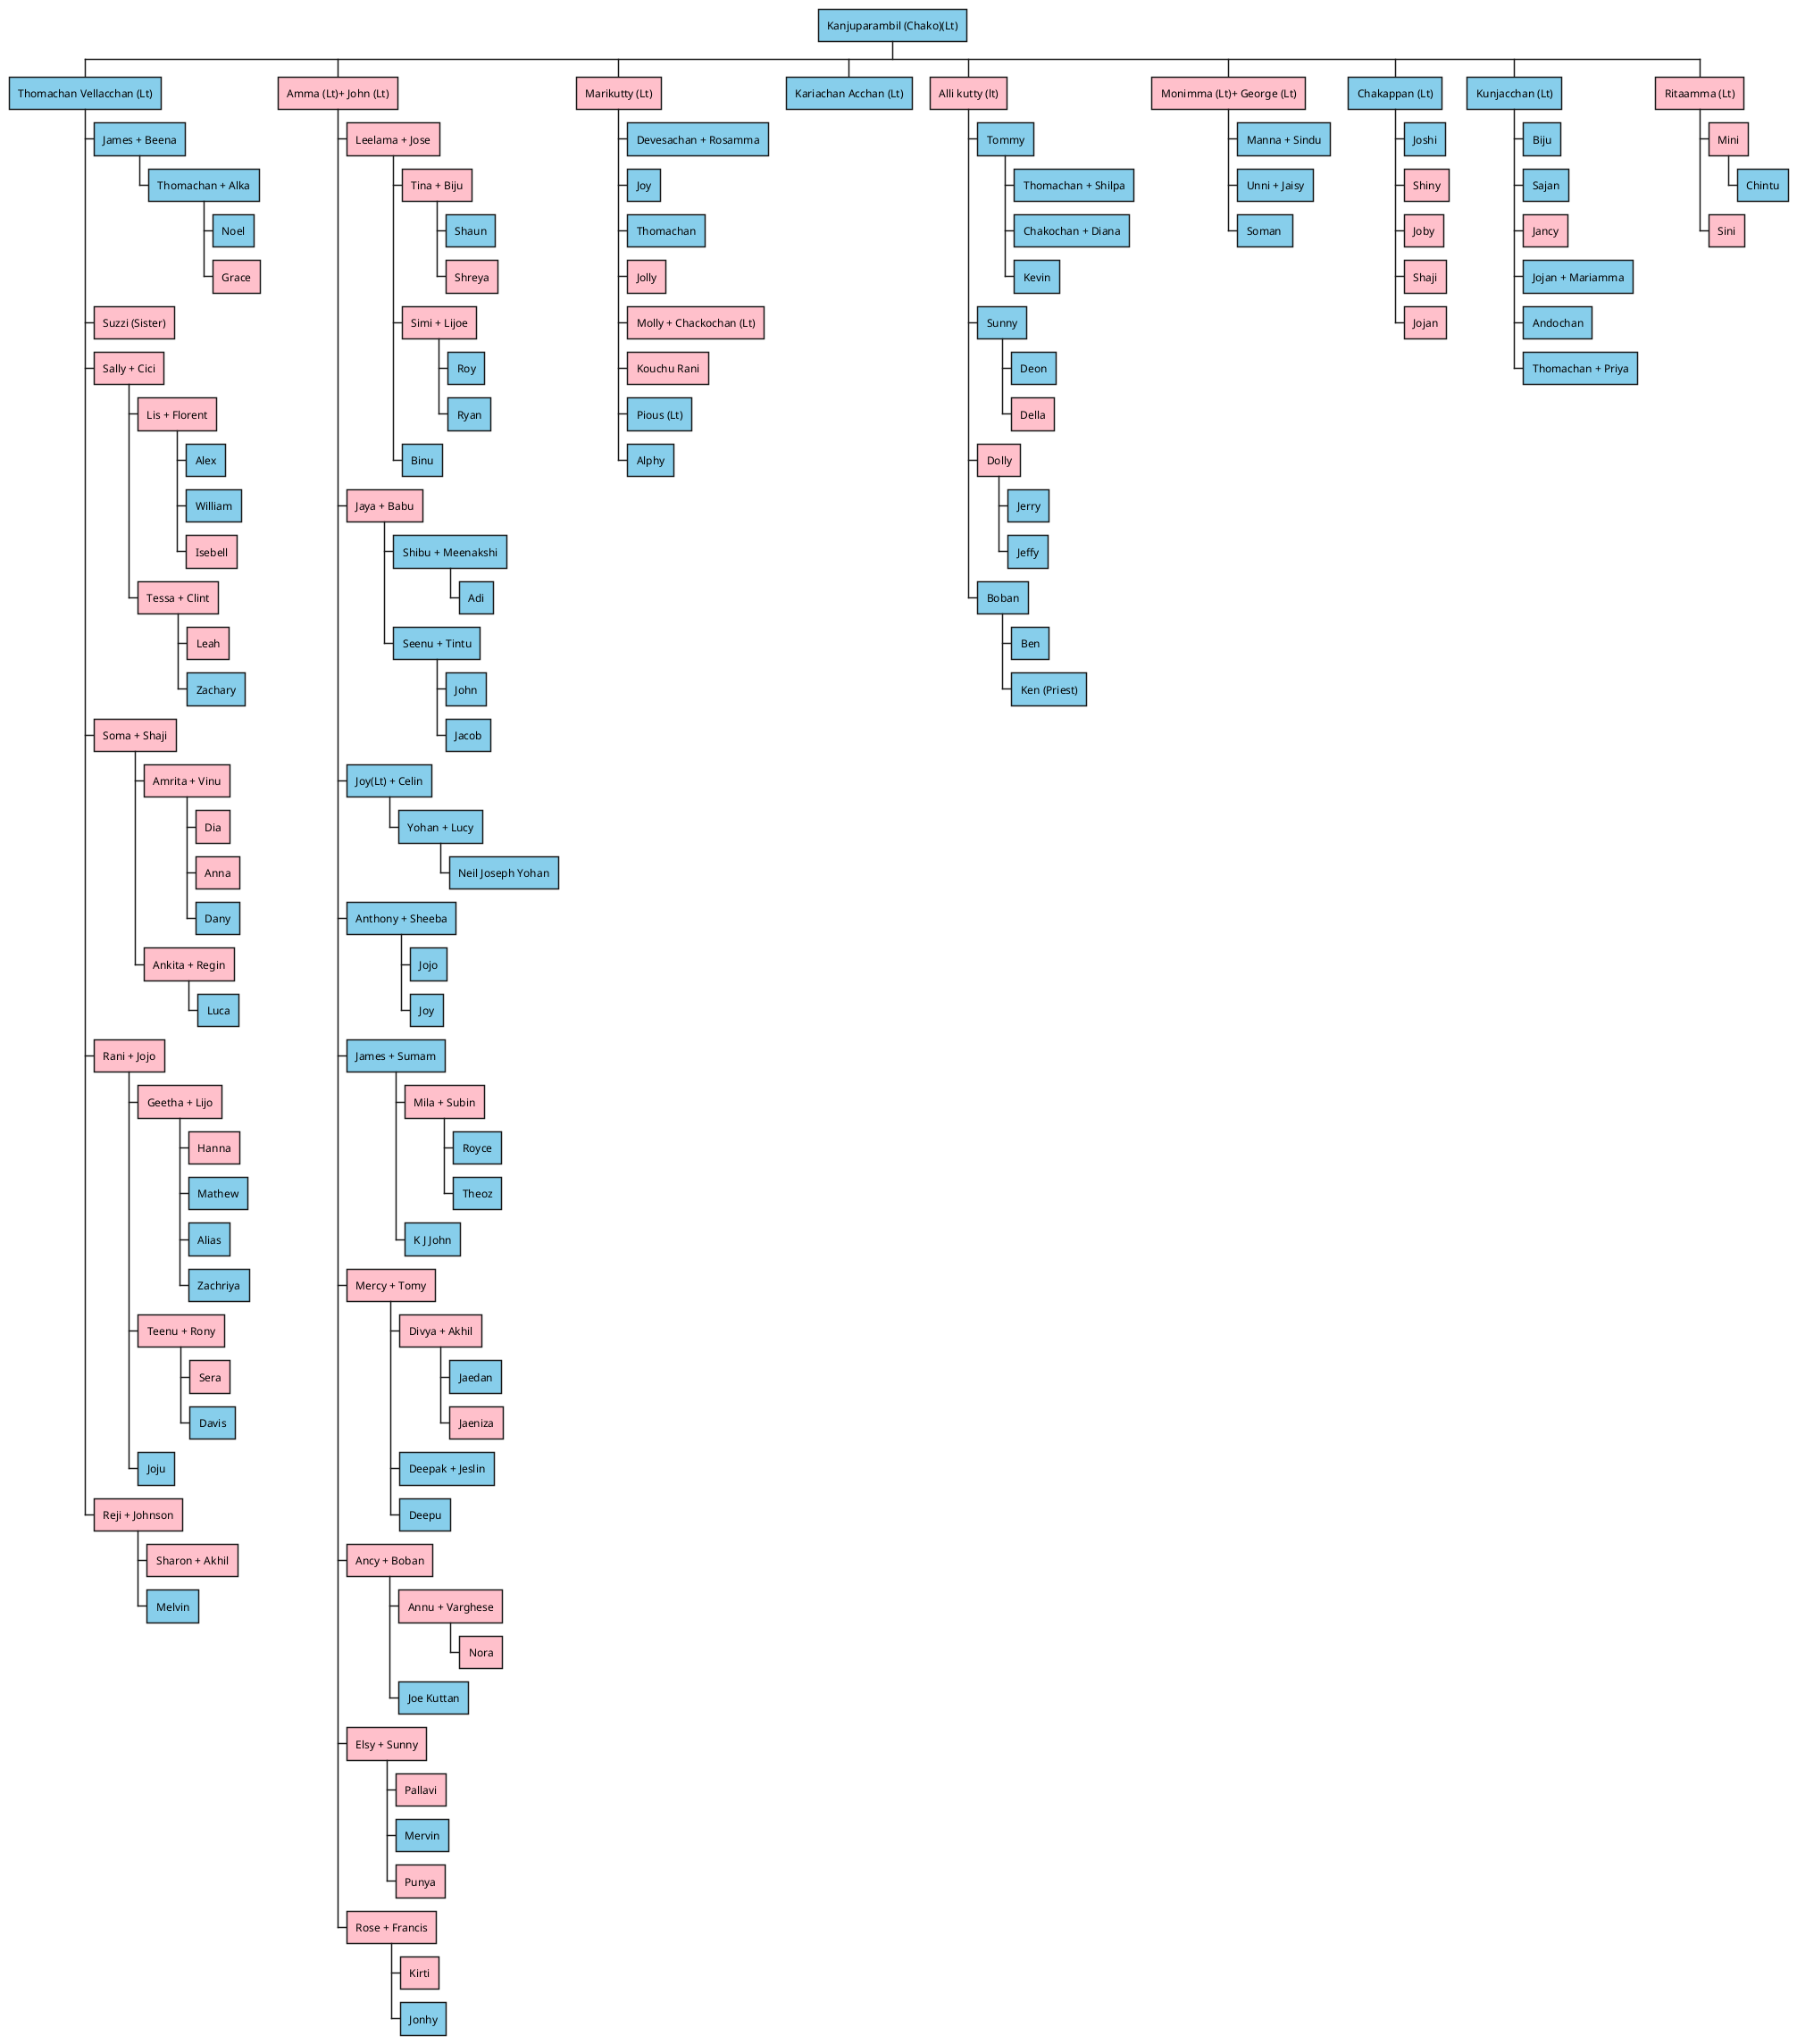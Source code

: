 @startwbs
*[#SkyBlue]  Kanjuparambil (Chako)(Lt)
**[#SkyBlue]  Thomachan Vellacchan (Lt)
***[#SkyBlue]  James + Beena
****[#SkyBlue]  Thomachan + Alka
*****[#SkyBlue]  Noel
*****[#pink]  Grace
***[#pink] Suzzi (Sister)
***[#pink] Sally + Cici
****[#pink] Lis + Florent
*****[#SkyBlue] Alex
*****[#SkyBlue] William
*****[#pink] Isebell
****[#pink] Tessa + Clint
*****[#pink] Leah
*****[#SkyBlue] Zachary
***[#pink] Soma + Shaji
****[#pink] Amrita + Vinu
*****[#pink] Dia
*****[#pink] Anna
*****[#SkyBlue] Dany
****[#pink] Ankita + Regin
*****[#SkyBlue] Luca
***[#pink] Rani + Jojo
****[#pink] Geetha + Lijo
*****[#pink] Hanna
*****[#SkyBlue] Mathew
*****[#SkyBlue] Alias
*****[#SkyBlue] Zachriya
****[#pink] Teenu + Rony
*****[#pink] Sera
*****[#SkyBlue] Davis
****[#SkyBlue] Joju
***[#pink] Reji + Johnson
****[#pink] Sharon + Akhil
****[#SkyBlue] Melvin

**[#pink] Amma (Lt)+ John (Lt)
***[#pink] Leelama + Jose
****[#pink] Tina + Biju
*****[#SkyBlue] Shaun
*****[#pink] Shreya
****[#pink] Simi + Lijoe
*****[#SkyBlue] Roy
*****[#SkyBlue] Ryan
****[#SkyBlue] Binu
***[#pink] Jaya + Babu
****[#SkyBlue] Shibu + Meenakshi
*****[#SkyBlue] Adi
****[#SkyBlue] Seenu + Tintu
*****[#SkyBlue] John
*****[#SkyBlue] Jacob
***[#SkyBlue] Joy(Lt) + Celin
****[#SkyBlue] Yohan + Lucy
*****[#SkyBlue] Neil Joseph Yohan
***[#SkyBlue] Anthony + Sheeba
****[#SkyBlue] Jojo
****[#SkyBlue] Joy
***[#SkyBlue] James + Sumam
****[#pink] Mila + Subin
*****[#SkyBlue] Royce
*****[#SkyBlue] Theoz
****[#SkyBlue] K J John
***[#pink] Mercy + Tomy
****[#pink] Divya + Akhil
*****[#SkyBlue] Jaedan
*****[#pink] Jaeniza
****[#SkyBlue] Deepak + Jeslin
****[#SkyBlue] Deepu
***[#pink] Ancy + Boban
****[#pink] Annu + Varghese
*****[#pink] Nora
****[#SkyBlue] Joe Kuttan
***[#pink] Elsy + Sunny
****[#pink] Pallavi
****[#SkyBlue] Mervin
****[#pink] Punya
***[#pink] Rose + Francis
****[#pink] Kirti
****[#SkyBlue] Jonhy


**[#pink] Marikutty (Lt)
***[#SkyBlue]  Devesachan + Rosamma
***[#SkyBlue] Joy
***[#SkyBlue] Thomachan
***[#pink] Jolly
***[#pink] Molly + Chackochan (Lt)
***[#pink] Kouchu Rani
***[#SkyBlue] Pious (Lt)
***[#SkyBlue] Alphy

**[#SkyBlue]  Kariachan Acchan (Lt)

**[#pink] Alli kutty (lt)
***[#SkyBlue]  Tommy
****[#SkyBlue] Thomachan + Shilpa
****[#SkyBlue] Chakochan + Diana
****[#SkyBlue] Kevin
***[#SkyBlue]  Sunny
****[#SkyBlue]  Deon
****[#pink]  Della
***[#pink]  Dolly
****[#SkyBlue]  Jerry
****[#SkyBlue]  Jeffy
***[#SkyBlue]  Boban
****[#SkyBlue]  Ben
****[#SkyBlue]  Ken (Priest)

**[#pink] Monimma (Lt)+ George (Lt)
***[#SkyBlue]  Manna + Sindu
***[#SkyBlue]  Unni + Jaisy
***[#SkyBlue]  Soman 


**[#SkyBlue]  Chakappan (Lt)
***[#SkyBlue]  Joshi
***[#pink] Shiny
***[#pink] Joby
***[#pink] Shaji
***[#pink] Jojan

**[#SkyBlue]  Kunjacchan (Lt)
***[#SkyBlue]  Biju
***[#SkyBlue]  Sajan
***[#pink] Jancy
***[#SkyBlue]  Jojan + Mariamma
***[#SkyBlue] Andochan
***[#SkyBlue]  Thomachan + Priya

**[#pink] Ritaamma (Lt)
***[#pink] Mini
****[#SkyBlue] Chintu
***[#pink] Sini

@endwbs